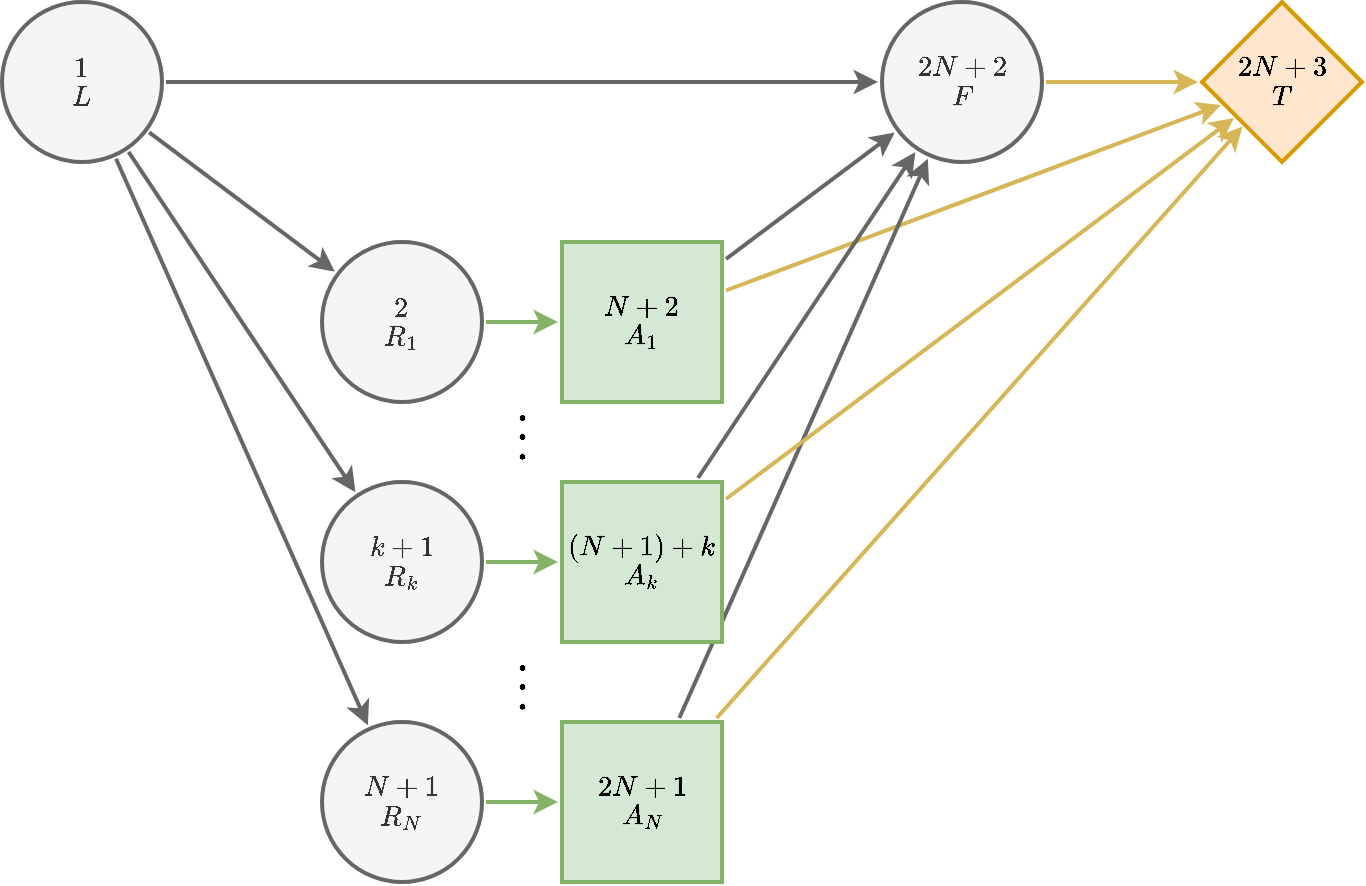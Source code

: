 <mxfile version="13.3.9" type="device"><diagram id="lYVQ-2grdqsTZpvEe_cM" name="Page-1"><mxGraphModel dx="1185" dy="734" grid="1" gridSize="10" guides="1" tooltips="1" connect="1" arrows="1" fold="1" page="1" pageScale="1" pageWidth="850" pageHeight="1100" math="1" shadow="0"><root><mxCell id="0"/><mxCell id="1" parent="0"/><mxCell id="3DzMF6hoUI4KTw8umQg1-48" style="edgeStyle=none;rounded=0;orthogonalLoop=1;jettySize=auto;html=1;strokeWidth=2;fillColor=#f5f5f5;strokeColor=#666666;" parent="1" source="3DzMF6hoUI4KTw8umQg1-52" target="3DzMF6hoUI4KTw8umQg1-54" edge="1"><mxGeometry relative="1" as="geometry"/></mxCell><mxCell id="3DzMF6hoUI4KTw8umQg1-49" style="edgeStyle=none;rounded=0;orthogonalLoop=1;jettySize=auto;html=1;strokeWidth=2;fillColor=#f5f5f5;strokeColor=#666666;" parent="1" source="3DzMF6hoUI4KTw8umQg1-52" target="3DzMF6hoUI4KTw8umQg1-56" edge="1"><mxGeometry relative="1" as="geometry"/></mxCell><mxCell id="3DzMF6hoUI4KTw8umQg1-50" style="edgeStyle=none;rounded=0;orthogonalLoop=1;jettySize=auto;html=1;strokeWidth=2;fillColor=#f5f5f5;strokeColor=#666666;" parent="1" source="3DzMF6hoUI4KTw8umQg1-52" target="3DzMF6hoUI4KTw8umQg1-58" edge="1"><mxGeometry relative="1" as="geometry"/></mxCell><mxCell id="3DzMF6hoUI4KTw8umQg1-51" style="edgeStyle=none;rounded=0;orthogonalLoop=1;jettySize=auto;html=1;fontSize=20;strokeWidth=2;fillColor=#f5f5f5;strokeColor=#666666;" parent="1" source="3DzMF6hoUI4KTw8umQg1-52" target="3DzMF6hoUI4KTw8umQg1-68" edge="1"><mxGeometry relative="1" as="geometry"/></mxCell><mxCell id="3DzMF6hoUI4KTw8umQg1-52" value="`1`&lt;br&gt;`L`" style="ellipse;whiteSpace=wrap;html=1;aspect=fixed;fillColor=#f5f5f5;strokeColor=#666666;fontColor=#333333;strokeWidth=2;perimeterSpacing=2;" parent="1" vertex="1"><mxGeometry x="80" y="80" width="80" height="80" as="geometry"/></mxCell><mxCell id="3DzMF6hoUI4KTw8umQg1-53" style="edgeStyle=none;rounded=0;orthogonalLoop=1;jettySize=auto;html=1;strokeWidth=2;fillColor=#d5e8d4;strokeColor=#82b366;" parent="1" source="3DzMF6hoUI4KTw8umQg1-54" target="3DzMF6hoUI4KTw8umQg1-61" edge="1"><mxGeometry relative="1" as="geometry"/></mxCell><mxCell id="3DzMF6hoUI4KTw8umQg1-54" value="`2`&lt;br&gt;`R_1`" style="ellipse;whiteSpace=wrap;html=1;aspect=fixed;fillColor=#f5f5f5;strokeColor=#666666;fontColor=#333333;strokeWidth=2;perimeterSpacing=2;" parent="1" vertex="1"><mxGeometry x="240" y="200" width="80" height="80" as="geometry"/></mxCell><mxCell id="3DzMF6hoUI4KTw8umQg1-55" style="edgeStyle=none;rounded=0;orthogonalLoop=1;jettySize=auto;html=1;strokeWidth=2;fillColor=#d5e8d4;strokeColor=#82b366;" parent="1" source="3DzMF6hoUI4KTw8umQg1-56" target="3DzMF6hoUI4KTw8umQg1-64" edge="1"><mxGeometry relative="1" as="geometry"/></mxCell><mxCell id="3DzMF6hoUI4KTw8umQg1-56" value="`N+1`&lt;br&gt;`R_N`" style="ellipse;whiteSpace=wrap;html=1;aspect=fixed;fillColor=#f5f5f5;strokeColor=#666666;fontColor=#333333;strokeWidth=2;perimeterSpacing=2;" parent="1" vertex="1"><mxGeometry x="240" y="440" width="80" height="80" as="geometry"/></mxCell><mxCell id="3DzMF6hoUI4KTw8umQg1-57" style="edgeStyle=none;rounded=0;orthogonalLoop=1;jettySize=auto;html=1;strokeWidth=2;fillColor=#fff2cc;strokeColor=#d6b656;" parent="1" source="3DzMF6hoUI4KTw8umQg1-58" target="3DzMF6hoUI4KTw8umQg1-65" edge="1"><mxGeometry relative="1" as="geometry"/></mxCell><mxCell id="3DzMF6hoUI4KTw8umQg1-58" value="`2N+2`&lt;br&gt;`F`" style="ellipse;whiteSpace=wrap;html=1;aspect=fixed;fillColor=#f5f5f5;strokeColor=#666666;fontColor=#333333;strokeWidth=2;perimeterSpacing=2;" parent="1" vertex="1"><mxGeometry x="520" y="80" width="80" height="80" as="geometry"/></mxCell><mxCell id="3DzMF6hoUI4KTw8umQg1-59" style="edgeStyle=none;rounded=0;orthogonalLoop=1;jettySize=auto;html=1;strokeWidth=2;fillColor=#f5f5f5;strokeColor=#666666;" parent="1" source="3DzMF6hoUI4KTw8umQg1-61" target="3DzMF6hoUI4KTw8umQg1-58" edge="1"><mxGeometry relative="1" as="geometry"/></mxCell><mxCell id="3DzMF6hoUI4KTw8umQg1-60" style="edgeStyle=none;rounded=0;orthogonalLoop=1;jettySize=auto;html=1;strokeWidth=2;fillColor=#fff2cc;strokeColor=#d6b656;" parent="1" source="3DzMF6hoUI4KTw8umQg1-61" target="3DzMF6hoUI4KTw8umQg1-65" edge="1"><mxGeometry relative="1" as="geometry"/></mxCell><mxCell id="3DzMF6hoUI4KTw8umQg1-61" value="`N+2`&lt;br&gt;`A_1`" style="whiteSpace=wrap;html=1;aspect=fixed;fontFamily=Helvetica;fontSize=12;align=center;strokeColor=#82b366;fillColor=#d5e8d4;strokeWidth=2;perimeterSpacing=2;" parent="1" vertex="1"><mxGeometry x="360" y="200" width="80" height="80" as="geometry"/></mxCell><mxCell id="3DzMF6hoUI4KTw8umQg1-62" style="edgeStyle=none;rounded=0;orthogonalLoop=1;jettySize=auto;html=1;strokeWidth=2;fillColor=#f5f5f5;strokeColor=#666666;" parent="1" source="3DzMF6hoUI4KTw8umQg1-64" target="3DzMF6hoUI4KTw8umQg1-58" edge="1"><mxGeometry relative="1" as="geometry"/></mxCell><mxCell id="3DzMF6hoUI4KTw8umQg1-63" style="edgeStyle=none;rounded=0;orthogonalLoop=1;jettySize=auto;html=1;strokeWidth=2;fillColor=#fff2cc;strokeColor=#d6b656;" parent="1" source="3DzMF6hoUI4KTw8umQg1-64" target="3DzMF6hoUI4KTw8umQg1-65" edge="1"><mxGeometry relative="1" as="geometry"/></mxCell><mxCell id="3DzMF6hoUI4KTw8umQg1-64" value="`2N+1`&lt;br&gt;`A_N`" style="whiteSpace=wrap;html=1;aspect=fixed;fontFamily=Helvetica;fontSize=12;align=center;strokeColor=#82b366;fillColor=#d5e8d4;strokeWidth=2;perimeterSpacing=2;" parent="1" vertex="1"><mxGeometry x="360" y="440" width="80" height="80" as="geometry"/></mxCell><mxCell id="3DzMF6hoUI4KTw8umQg1-65" value="`2N+3`&lt;br&gt;`T`" style="rhombus;whiteSpace=wrap;html=1;fontFamily=Helvetica;fontSize=12;align=center;strokeColor=#d79b00;fillColor=#ffe6cc;strokeWidth=2;perimeterSpacing=2;" parent="1" vertex="1"><mxGeometry x="680" y="80" width="80" height="80" as="geometry"/></mxCell><mxCell id="3DzMF6hoUI4KTw8umQg1-66" value="`\vdots`" style="text;html=1;align=center;verticalAlign=middle;resizable=0;points=[];autosize=1;fontSize=20;strokeWidth=2;" parent="1" vertex="1"><mxGeometry x="300" y="405" width="80" height="30" as="geometry"/></mxCell><mxCell id="3DzMF6hoUI4KTw8umQg1-67" style="edgeStyle=none;rounded=0;orthogonalLoop=1;jettySize=auto;html=1;fontSize=20;strokeWidth=2;fillColor=#d5e8d4;strokeColor=#82b366;" parent="1" source="3DzMF6hoUI4KTw8umQg1-68" target="3DzMF6hoUI4KTw8umQg1-71" edge="1"><mxGeometry relative="1" as="geometry"/></mxCell><mxCell id="3DzMF6hoUI4KTw8umQg1-68" value="`k+1`&lt;br&gt;`R_k`" style="ellipse;whiteSpace=wrap;html=1;aspect=fixed;fillColor=#f5f5f5;strokeColor=#666666;fontColor=#333333;strokeWidth=2;perimeterSpacing=2;" parent="1" vertex="1"><mxGeometry x="240" y="320" width="80" height="80" as="geometry"/></mxCell><mxCell id="3DzMF6hoUI4KTw8umQg1-69" style="edgeStyle=none;rounded=0;orthogonalLoop=1;jettySize=auto;html=1;fontSize=20;strokeWidth=2;fillColor=#f5f5f5;strokeColor=#666666;" parent="1" source="3DzMF6hoUI4KTw8umQg1-71" target="3DzMF6hoUI4KTw8umQg1-58" edge="1"><mxGeometry relative="1" as="geometry"/></mxCell><mxCell id="3DzMF6hoUI4KTw8umQg1-70" style="edgeStyle=none;rounded=0;orthogonalLoop=1;jettySize=auto;html=1;fontSize=20;strokeWidth=2;fillColor=#fff2cc;strokeColor=#d6b656;" parent="1" source="3DzMF6hoUI4KTw8umQg1-71" target="3DzMF6hoUI4KTw8umQg1-65" edge="1"><mxGeometry relative="1" as="geometry"/></mxCell><mxCell id="3DzMF6hoUI4KTw8umQg1-71" value="`(N+1)+k`&lt;br&gt;`A_k`" style="whiteSpace=wrap;html=1;aspect=fixed;fontFamily=Helvetica;fontSize=12;align=center;strokeColor=#82b366;fillColor=#d5e8d4;strokeWidth=2;perimeterSpacing=2;" parent="1" vertex="1"><mxGeometry x="360" y="320" width="80" height="80" as="geometry"/></mxCell><mxCell id="TX0KlZp9HtM0K8mZT2lh-5" value="`\vdots`" style="text;html=1;align=center;verticalAlign=middle;resizable=0;points=[];autosize=1;fontSize=20;strokeWidth=2;" parent="1" vertex="1"><mxGeometry x="300" y="280" width="80" height="30" as="geometry"/></mxCell></root></mxGraphModel></diagram></mxfile>
